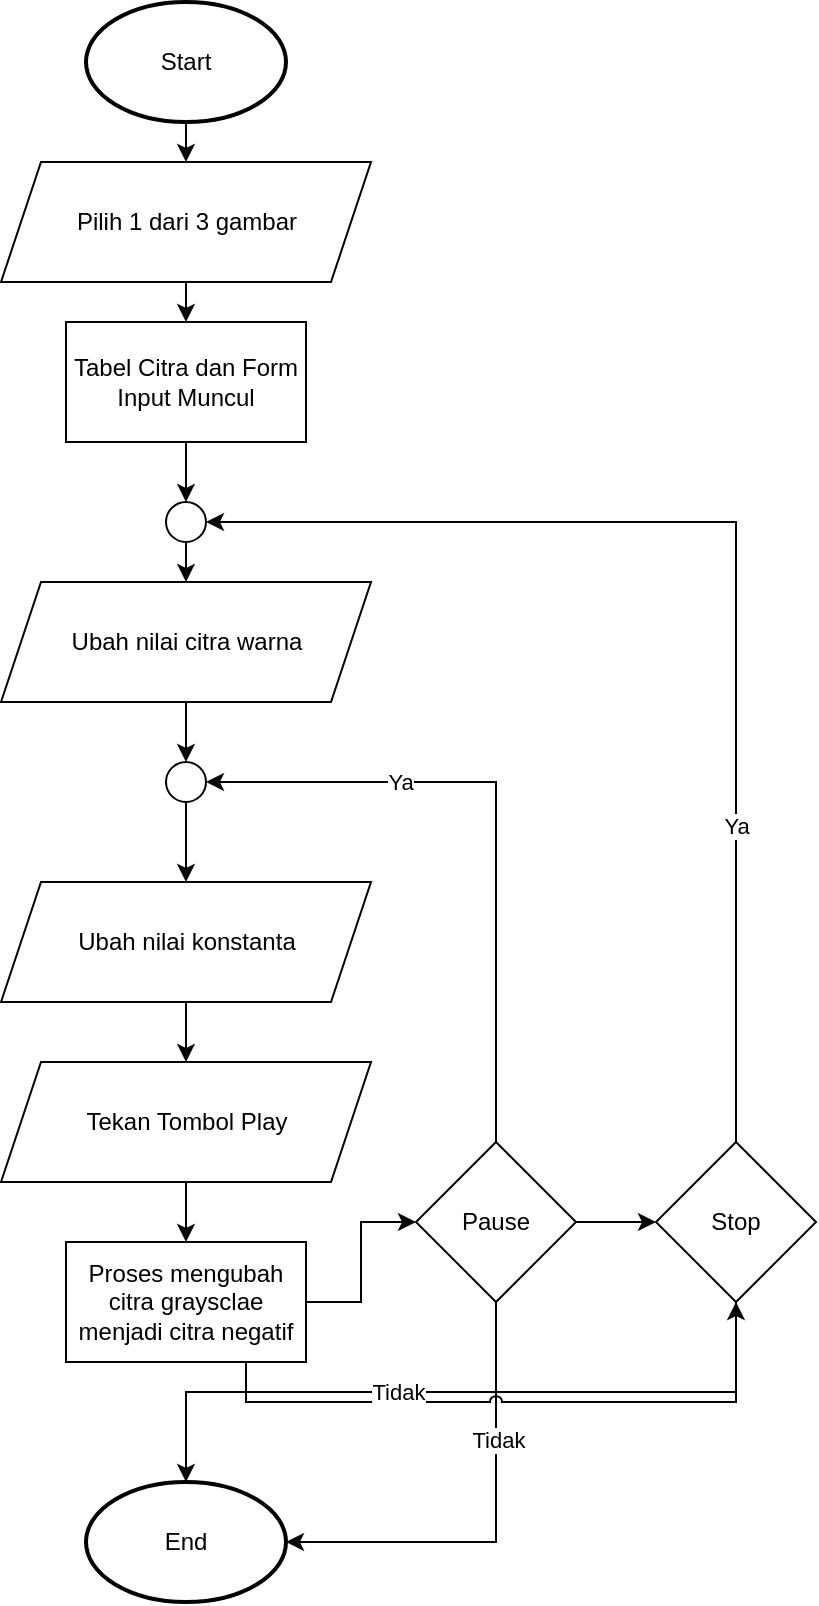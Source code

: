 <mxfile version="24.6.4" type="device">
  <diagram name="Page-1" id="wDgwUH4yZrsznBnCyvqJ">
    <mxGraphModel dx="1359" dy="782" grid="1" gridSize="10" guides="1" tooltips="1" connect="1" arrows="1" fold="1" page="1" pageScale="1" pageWidth="850" pageHeight="1100" math="0" shadow="0">
      <root>
        <mxCell id="0" />
        <mxCell id="1" parent="0" />
        <mxCell id="YPFUfWVb4xvoclRdpn4Y-13" style="edgeStyle=orthogonalEdgeStyle;rounded=0;orthogonalLoop=1;jettySize=auto;html=1;exitX=0.5;exitY=1;exitDx=0;exitDy=0;exitPerimeter=0;entryX=0.5;entryY=0;entryDx=0;entryDy=0;" edge="1" parent="1" source="YPFUfWVb4xvoclRdpn4Y-2" target="YPFUfWVb4xvoclRdpn4Y-4">
          <mxGeometry relative="1" as="geometry" />
        </mxCell>
        <mxCell id="YPFUfWVb4xvoclRdpn4Y-2" value="Start" style="strokeWidth=2;html=1;shape=mxgraph.flowchart.start_1;whiteSpace=wrap;" vertex="1" parent="1">
          <mxGeometry x="325" y="170" width="100" height="60" as="geometry" />
        </mxCell>
        <mxCell id="YPFUfWVb4xvoclRdpn4Y-3" value="End" style="strokeWidth=2;html=1;shape=mxgraph.flowchart.start_1;whiteSpace=wrap;" vertex="1" parent="1">
          <mxGeometry x="325" y="910" width="100" height="60" as="geometry" />
        </mxCell>
        <mxCell id="YPFUfWVb4xvoclRdpn4Y-14" style="edgeStyle=orthogonalEdgeStyle;rounded=0;orthogonalLoop=1;jettySize=auto;html=1;exitX=0.5;exitY=1;exitDx=0;exitDy=0;entryX=0.5;entryY=0;entryDx=0;entryDy=0;" edge="1" parent="1" source="YPFUfWVb4xvoclRdpn4Y-4" target="YPFUfWVb4xvoclRdpn4Y-5">
          <mxGeometry relative="1" as="geometry" />
        </mxCell>
        <mxCell id="YPFUfWVb4xvoclRdpn4Y-4" value="Pilih 1 dari 3 gambar" style="shape=parallelogram;perimeter=parallelogramPerimeter;whiteSpace=wrap;html=1;fixedSize=1;" vertex="1" parent="1">
          <mxGeometry x="282.5" y="250" width="185" height="60" as="geometry" />
        </mxCell>
        <mxCell id="YPFUfWVb4xvoclRdpn4Y-15" style="edgeStyle=orthogonalEdgeStyle;rounded=0;orthogonalLoop=1;jettySize=auto;html=1;entryX=0.5;entryY=0;entryDx=0;entryDy=0;exitX=0.5;exitY=1;exitDx=0;exitDy=0;" edge="1" parent="1" source="YPFUfWVb4xvoclRdpn4Y-21" target="YPFUfWVb4xvoclRdpn4Y-6">
          <mxGeometry relative="1" as="geometry">
            <mxPoint x="380" y="420" as="sourcePoint" />
          </mxGeometry>
        </mxCell>
        <mxCell id="YPFUfWVb4xvoclRdpn4Y-22" style="edgeStyle=orthogonalEdgeStyle;rounded=0;orthogonalLoop=1;jettySize=auto;html=1;exitX=0.5;exitY=1;exitDx=0;exitDy=0;entryX=0.5;entryY=0;entryDx=0;entryDy=0;" edge="1" parent="1" source="YPFUfWVb4xvoclRdpn4Y-5" target="YPFUfWVb4xvoclRdpn4Y-21">
          <mxGeometry relative="1" as="geometry" />
        </mxCell>
        <mxCell id="YPFUfWVb4xvoclRdpn4Y-5" value="Tabel Citra dan Form Input Muncul" style="rounded=0;whiteSpace=wrap;html=1;" vertex="1" parent="1">
          <mxGeometry x="315" y="330" width="120" height="60" as="geometry" />
        </mxCell>
        <mxCell id="YPFUfWVb4xvoclRdpn4Y-28" style="edgeStyle=orthogonalEdgeStyle;rounded=0;orthogonalLoop=1;jettySize=auto;html=1;exitX=0.5;exitY=1;exitDx=0;exitDy=0;entryX=0.5;entryY=0;entryDx=0;entryDy=0;" edge="1" parent="1" source="YPFUfWVb4xvoclRdpn4Y-6" target="YPFUfWVb4xvoclRdpn4Y-27">
          <mxGeometry relative="1" as="geometry" />
        </mxCell>
        <mxCell id="YPFUfWVb4xvoclRdpn4Y-6" value="Ubah nilai citra warna" style="shape=parallelogram;perimeter=parallelogramPerimeter;whiteSpace=wrap;html=1;fixedSize=1;" vertex="1" parent="1">
          <mxGeometry x="282.5" y="460" width="185" height="60" as="geometry" />
        </mxCell>
        <mxCell id="YPFUfWVb4xvoclRdpn4Y-17" style="edgeStyle=orthogonalEdgeStyle;rounded=0;orthogonalLoop=1;jettySize=auto;html=1;exitX=0.5;exitY=1;exitDx=0;exitDy=0;entryX=0.5;entryY=0;entryDx=0;entryDy=0;" edge="1" parent="1" source="YPFUfWVb4xvoclRdpn4Y-7" target="YPFUfWVb4xvoclRdpn4Y-9">
          <mxGeometry relative="1" as="geometry" />
        </mxCell>
        <mxCell id="YPFUfWVb4xvoclRdpn4Y-7" value="Tekan Tombol Play" style="shape=parallelogram;perimeter=parallelogramPerimeter;whiteSpace=wrap;html=1;fixedSize=1;" vertex="1" parent="1">
          <mxGeometry x="282.5" y="700" width="185" height="60" as="geometry" />
        </mxCell>
        <mxCell id="YPFUfWVb4xvoclRdpn4Y-18" style="edgeStyle=orthogonalEdgeStyle;rounded=0;orthogonalLoop=1;jettySize=auto;html=1;exitX=1;exitY=0.5;exitDx=0;exitDy=0;entryX=0;entryY=0.5;entryDx=0;entryDy=0;" edge="1" parent="1" source="YPFUfWVb4xvoclRdpn4Y-9" target="YPFUfWVb4xvoclRdpn4Y-19">
          <mxGeometry relative="1" as="geometry">
            <mxPoint x="510" y="720" as="targetPoint" />
          </mxGeometry>
        </mxCell>
        <mxCell id="YPFUfWVb4xvoclRdpn4Y-9" value="Proses mengubah citra graysclae menjadi citra negatif" style="rounded=0;whiteSpace=wrap;html=1;" vertex="1" parent="1">
          <mxGeometry x="315" y="790" width="120" height="60" as="geometry" />
        </mxCell>
        <mxCell id="YPFUfWVb4xvoclRdpn4Y-23" style="edgeStyle=orthogonalEdgeStyle;rounded=0;orthogonalLoop=1;jettySize=auto;html=1;exitX=0.5;exitY=0;exitDx=0;exitDy=0;entryX=1;entryY=0.5;entryDx=0;entryDy=0;" edge="1" parent="1" source="YPFUfWVb4xvoclRdpn4Y-19" target="YPFUfWVb4xvoclRdpn4Y-27">
          <mxGeometry relative="1" as="geometry" />
        </mxCell>
        <mxCell id="YPFUfWVb4xvoclRdpn4Y-24" value="Ya" style="edgeLabel;html=1;align=center;verticalAlign=middle;resizable=0;points=[];" vertex="1" connectable="0" parent="YPFUfWVb4xvoclRdpn4Y-23">
          <mxGeometry x="0.402" relative="1" as="geometry">
            <mxPoint as="offset" />
          </mxGeometry>
        </mxCell>
        <mxCell id="YPFUfWVb4xvoclRdpn4Y-30" style="edgeStyle=orthogonalEdgeStyle;rounded=0;orthogonalLoop=1;jettySize=auto;html=1;exitX=1;exitY=0.5;exitDx=0;exitDy=0;entryX=0;entryY=0.5;entryDx=0;entryDy=0;" edge="1" parent="1" source="YPFUfWVb4xvoclRdpn4Y-19" target="YPFUfWVb4xvoclRdpn4Y-29">
          <mxGeometry relative="1" as="geometry" />
        </mxCell>
        <mxCell id="YPFUfWVb4xvoclRdpn4Y-19" value="Pause" style="rhombus;whiteSpace=wrap;html=1;" vertex="1" parent="1">
          <mxGeometry x="490" y="740" width="80" height="80" as="geometry" />
        </mxCell>
        <mxCell id="YPFUfWVb4xvoclRdpn4Y-21" value="" style="ellipse;whiteSpace=wrap;html=1;aspect=fixed;" vertex="1" parent="1">
          <mxGeometry x="365" y="420" width="20" height="20" as="geometry" />
        </mxCell>
        <mxCell id="YPFUfWVb4xvoclRdpn4Y-25" style="edgeStyle=orthogonalEdgeStyle;rounded=0;orthogonalLoop=1;jettySize=auto;html=1;exitX=0.5;exitY=1;exitDx=0;exitDy=0;entryX=1;entryY=0.5;entryDx=0;entryDy=0;entryPerimeter=0;" edge="1" parent="1" source="YPFUfWVb4xvoclRdpn4Y-19" target="YPFUfWVb4xvoclRdpn4Y-3">
          <mxGeometry relative="1" as="geometry" />
        </mxCell>
        <mxCell id="YPFUfWVb4xvoclRdpn4Y-26" value="Tidak" style="edgeLabel;html=1;align=center;verticalAlign=middle;resizable=0;points=[];" vertex="1" connectable="0" parent="YPFUfWVb4xvoclRdpn4Y-25">
          <mxGeometry x="-0.388" y="1" relative="1" as="geometry">
            <mxPoint as="offset" />
          </mxGeometry>
        </mxCell>
        <mxCell id="YPFUfWVb4xvoclRdpn4Y-38" style="edgeStyle=orthogonalEdgeStyle;rounded=0;orthogonalLoop=1;jettySize=auto;html=1;exitX=0.5;exitY=1;exitDx=0;exitDy=0;entryX=0.5;entryY=0;entryDx=0;entryDy=0;" edge="1" parent="1" source="YPFUfWVb4xvoclRdpn4Y-27" target="YPFUfWVb4xvoclRdpn4Y-36">
          <mxGeometry relative="1" as="geometry" />
        </mxCell>
        <mxCell id="YPFUfWVb4xvoclRdpn4Y-27" value="" style="ellipse;whiteSpace=wrap;html=1;aspect=fixed;" vertex="1" parent="1">
          <mxGeometry x="365" y="550" width="20" height="20" as="geometry" />
        </mxCell>
        <mxCell id="YPFUfWVb4xvoclRdpn4Y-32" style="edgeStyle=orthogonalEdgeStyle;rounded=0;orthogonalLoop=1;jettySize=auto;html=1;exitX=0.5;exitY=0;exitDx=0;exitDy=0;entryX=1;entryY=0.5;entryDx=0;entryDy=0;" edge="1" parent="1" source="YPFUfWVb4xvoclRdpn4Y-29" target="YPFUfWVb4xvoclRdpn4Y-21">
          <mxGeometry relative="1" as="geometry" />
        </mxCell>
        <mxCell id="YPFUfWVb4xvoclRdpn4Y-33" value="Ya" style="edgeLabel;html=1;align=center;verticalAlign=middle;resizable=0;points=[];" vertex="1" connectable="0" parent="YPFUfWVb4xvoclRdpn4Y-32">
          <mxGeometry x="-0.451" relative="1" as="geometry">
            <mxPoint as="offset" />
          </mxGeometry>
        </mxCell>
        <mxCell id="YPFUfWVb4xvoclRdpn4Y-29" value="Stop" style="rhombus;whiteSpace=wrap;html=1;" vertex="1" parent="1">
          <mxGeometry x="610" y="740" width="80" height="80" as="geometry" />
        </mxCell>
        <mxCell id="YPFUfWVb4xvoclRdpn4Y-31" style="edgeStyle=orthogonalEdgeStyle;rounded=0;orthogonalLoop=1;jettySize=auto;html=1;exitX=0.75;exitY=1;exitDx=0;exitDy=0;entryX=0.5;entryY=1;entryDx=0;entryDy=0;jumpStyle=arc;" edge="1" parent="1" source="YPFUfWVb4xvoclRdpn4Y-9" target="YPFUfWVb4xvoclRdpn4Y-29">
          <mxGeometry relative="1" as="geometry">
            <mxPoint x="435" y="790" as="sourcePoint" />
            <mxPoint x="688.64" y="800.52" as="targetPoint" />
          </mxGeometry>
        </mxCell>
        <mxCell id="YPFUfWVb4xvoclRdpn4Y-34" style="edgeStyle=orthogonalEdgeStyle;rounded=0;orthogonalLoop=1;jettySize=auto;html=1;exitX=0.5;exitY=1;exitDx=0;exitDy=0;entryX=0.5;entryY=0;entryDx=0;entryDy=0;entryPerimeter=0;" edge="1" parent="1" source="YPFUfWVb4xvoclRdpn4Y-29" target="YPFUfWVb4xvoclRdpn4Y-3">
          <mxGeometry relative="1" as="geometry" />
        </mxCell>
        <mxCell id="YPFUfWVb4xvoclRdpn4Y-35" value="Tidak" style="edgeLabel;html=1;align=center;verticalAlign=middle;resizable=0;points=[];" vertex="1" connectable="0" parent="YPFUfWVb4xvoclRdpn4Y-34">
          <mxGeometry x="0.175" relative="1" as="geometry">
            <mxPoint as="offset" />
          </mxGeometry>
        </mxCell>
        <mxCell id="YPFUfWVb4xvoclRdpn4Y-39" style="edgeStyle=orthogonalEdgeStyle;rounded=0;orthogonalLoop=1;jettySize=auto;html=1;exitX=0.5;exitY=1;exitDx=0;exitDy=0;entryX=0.5;entryY=0;entryDx=0;entryDy=0;" edge="1" parent="1" source="YPFUfWVb4xvoclRdpn4Y-36" target="YPFUfWVb4xvoclRdpn4Y-7">
          <mxGeometry relative="1" as="geometry" />
        </mxCell>
        <mxCell id="YPFUfWVb4xvoclRdpn4Y-36" value="Ubah nilai konstanta" style="shape=parallelogram;perimeter=parallelogramPerimeter;whiteSpace=wrap;html=1;fixedSize=1;" vertex="1" parent="1">
          <mxGeometry x="282.5" y="610" width="185" height="60" as="geometry" />
        </mxCell>
      </root>
    </mxGraphModel>
  </diagram>
</mxfile>
